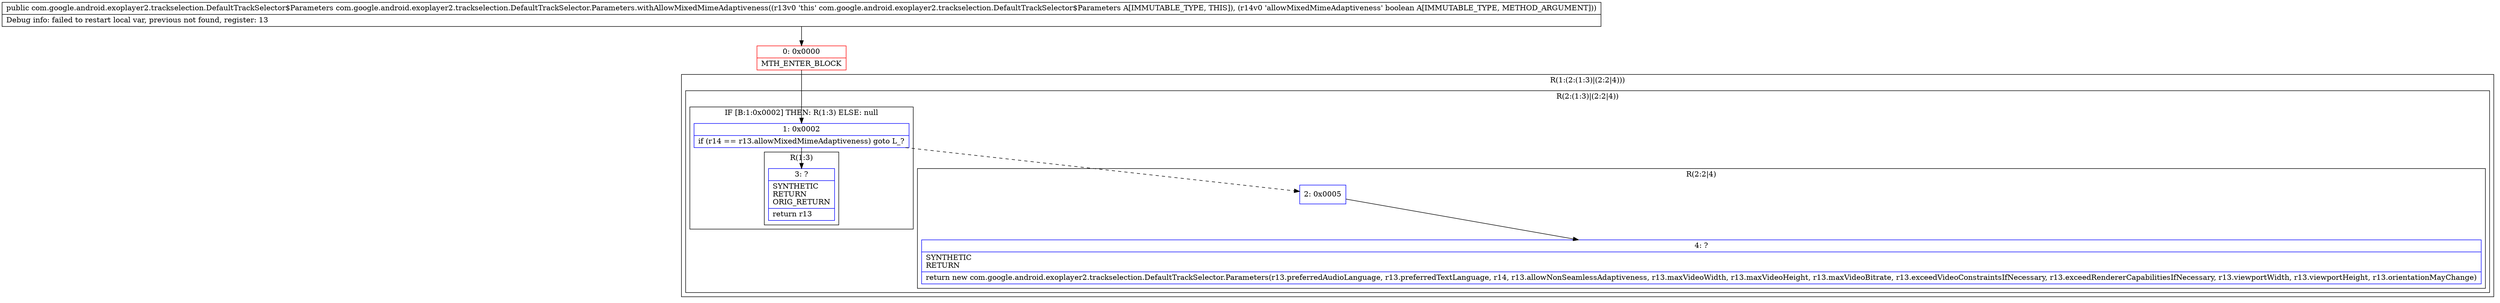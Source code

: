 digraph "CFG forcom.google.android.exoplayer2.trackselection.DefaultTrackSelector.Parameters.withAllowMixedMimeAdaptiveness(Z)Lcom\/google\/android\/exoplayer2\/trackselection\/DefaultTrackSelector$Parameters;" {
subgraph cluster_Region_1874424802 {
label = "R(1:(2:(1:3)|(2:2|4)))";
node [shape=record,color=blue];
subgraph cluster_Region_695389894 {
label = "R(2:(1:3)|(2:2|4))";
node [shape=record,color=blue];
subgraph cluster_IfRegion_1334492157 {
label = "IF [B:1:0x0002] THEN: R(1:3) ELSE: null";
node [shape=record,color=blue];
Node_1 [shape=record,label="{1\:\ 0x0002|if (r14 == r13.allowMixedMimeAdaptiveness) goto L_?\l}"];
subgraph cluster_Region_842326769 {
label = "R(1:3)";
node [shape=record,color=blue];
Node_3 [shape=record,label="{3\:\ ?|SYNTHETIC\lRETURN\lORIG_RETURN\l|return r13\l}"];
}
}
subgraph cluster_Region_381067574 {
label = "R(2:2|4)";
node [shape=record,color=blue];
Node_2 [shape=record,label="{2\:\ 0x0005}"];
Node_4 [shape=record,label="{4\:\ ?|SYNTHETIC\lRETURN\l|return new com.google.android.exoplayer2.trackselection.DefaultTrackSelector.Parameters(r13.preferredAudioLanguage, r13.preferredTextLanguage, r14, r13.allowNonSeamlessAdaptiveness, r13.maxVideoWidth, r13.maxVideoHeight, r13.maxVideoBitrate, r13.exceedVideoConstraintsIfNecessary, r13.exceedRendererCapabilitiesIfNecessary, r13.viewportWidth, r13.viewportHeight, r13.orientationMayChange)\l}"];
}
}
}
Node_0 [shape=record,color=red,label="{0\:\ 0x0000|MTH_ENTER_BLOCK\l}"];
MethodNode[shape=record,label="{public com.google.android.exoplayer2.trackselection.DefaultTrackSelector$Parameters com.google.android.exoplayer2.trackselection.DefaultTrackSelector.Parameters.withAllowMixedMimeAdaptiveness((r13v0 'this' com.google.android.exoplayer2.trackselection.DefaultTrackSelector$Parameters A[IMMUTABLE_TYPE, THIS]), (r14v0 'allowMixedMimeAdaptiveness' boolean A[IMMUTABLE_TYPE, METHOD_ARGUMENT]))  | Debug info: failed to restart local var, previous not found, register: 13\l}"];
MethodNode -> Node_0;
Node_1 -> Node_2[style=dashed];
Node_1 -> Node_3;
Node_2 -> Node_4;
Node_0 -> Node_1;
}

